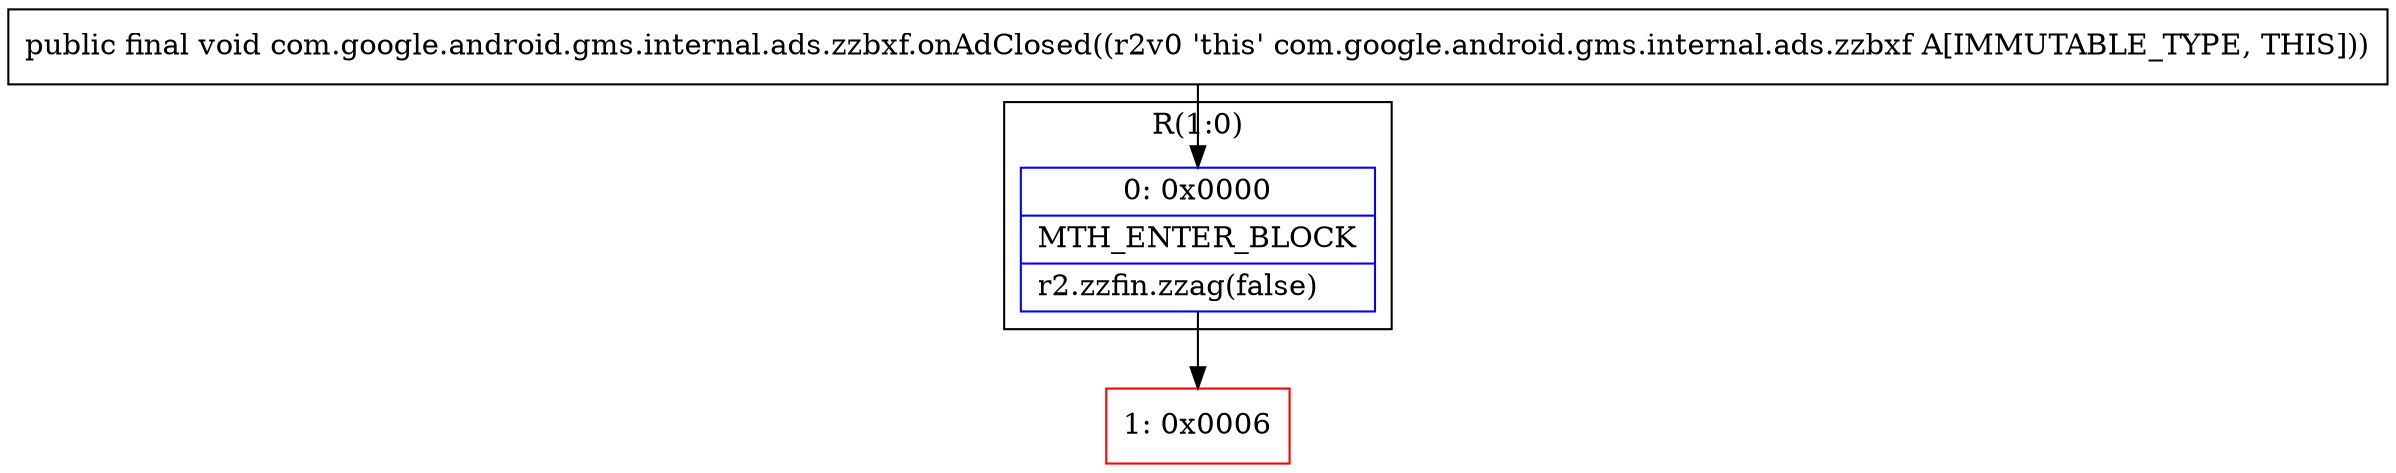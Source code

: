 digraph "CFG forcom.google.android.gms.internal.ads.zzbxf.onAdClosed()V" {
subgraph cluster_Region_1291303238 {
label = "R(1:0)";
node [shape=record,color=blue];
Node_0 [shape=record,label="{0\:\ 0x0000|MTH_ENTER_BLOCK\l|r2.zzfin.zzag(false)\l}"];
}
Node_1 [shape=record,color=red,label="{1\:\ 0x0006}"];
MethodNode[shape=record,label="{public final void com.google.android.gms.internal.ads.zzbxf.onAdClosed((r2v0 'this' com.google.android.gms.internal.ads.zzbxf A[IMMUTABLE_TYPE, THIS])) }"];
MethodNode -> Node_0;
Node_0 -> Node_1;
}

